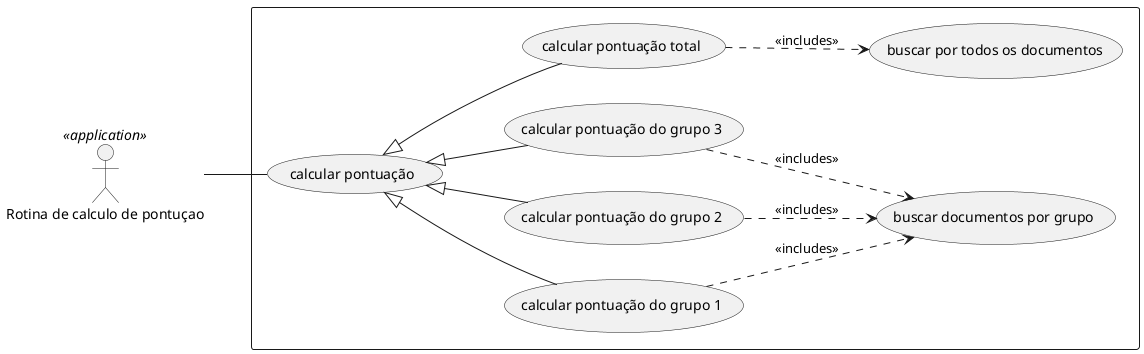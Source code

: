 @startuml
left to right direction
skinparam packagestyle rectangle
:Rotina de calculo de pontuçao: as pontuation <<application>>
rectangle {
    pontuation -- (calcular pontuação)
    (calcular pontuação) <|-- (calcular pontuação do grupo 1) 
    (calcular pontuação) <|-- (calcular pontuação do grupo 2) 
    (calcular pontuação) <|-- (calcular pontuação do grupo 3)
    (calcular pontuação) <|-- (calcular pontuação total)
    (calcular pontuação total) ..> (buscar por todos os documentos): <<includes>>
    (calcular pontuação do grupo 1) ..> (buscar documentos por grupo): <<includes>>
    (calcular pontuação do grupo 2) ..> (buscar documentos por grupo): <<includes>>
    (calcular pontuação do grupo 3) ..> (buscar documentos por grupo): <<includes>>
}
@enduml